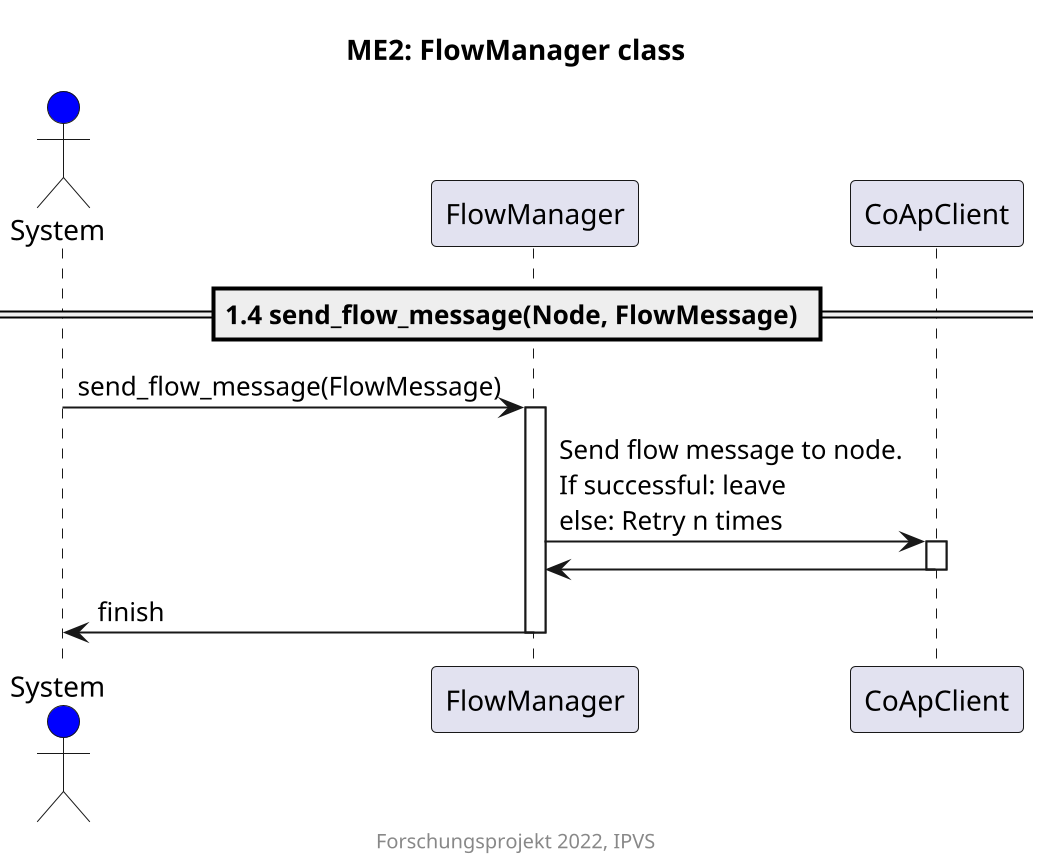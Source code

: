 @startuml

' this is a comment
' read here for syntax: https://plantuml.com/sequence-diagram

title ME2: FlowManager class
footer Forschungsprojekt 2022, IPVS
scale 2

actor System #blue
participant "FlowManager" as FM

participant "CoApClient" as CAC


== 1.4 send_flow_message(Node, FlowMessage) ==
System -> FM: send_flow_message(FlowMessage)
activate FM
FM -> CAC: Send flow message to node.\nIf successful: leave\nelse: Retry n times
activate CAC
CAC -> FM:
deactivate CAC

FM -> System: finish
deactivate FM

@enduml
